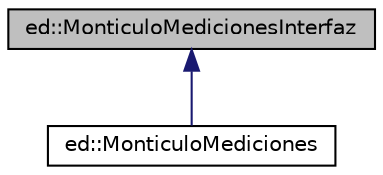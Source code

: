 digraph "ed::MonticuloMedicionesInterfaz"
{
  edge [fontname="Helvetica",fontsize="10",labelfontname="Helvetica",labelfontsize="10"];
  node [fontname="Helvetica",fontsize="10",shape=record];
  Node0 [label="ed::MonticuloMedicionesInterfaz",height=0.2,width=0.4,color="black", fillcolor="grey75", style="filled", fontcolor="black"];
  Node0 -> Node1 [dir="back",color="midnightblue",fontsize="10",style="solid",fontname="Helvetica"];
  Node1 [label="ed::MonticuloMediciones",height=0.2,width=0.4,color="black", fillcolor="white", style="filled",URL="$classed_1_1MonticuloMediciones.html",tooltip="Definición de la clase MonticuloMediciones. "];
}
